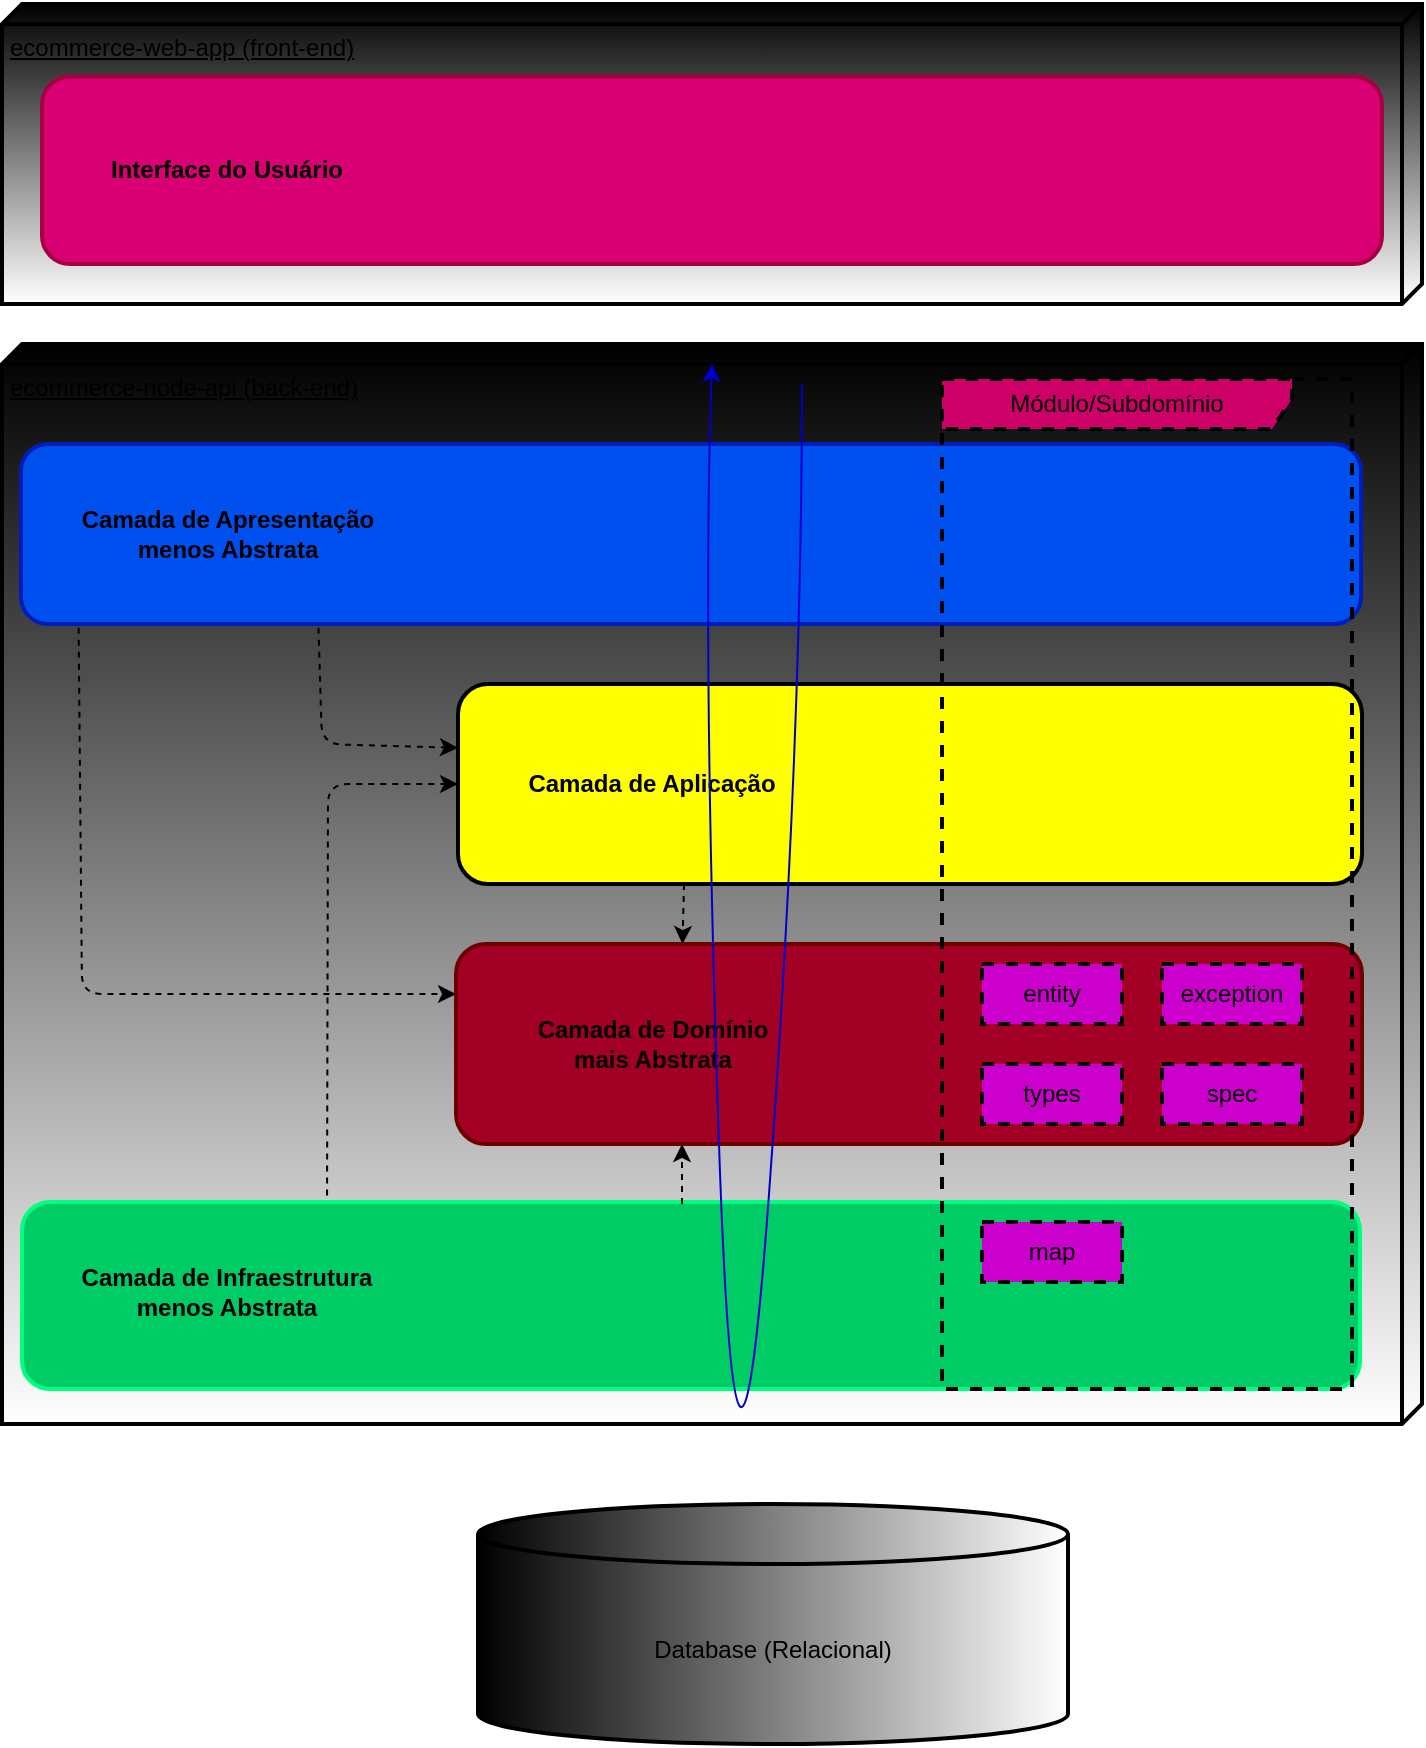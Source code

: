<mxfile>
    <diagram id="mA9TwBRVwYMheTiAssp3" name="Arquitetura em Camadas">
        <mxGraphModel dx="779" dy="549" grid="1" gridSize="10" guides="1" tooltips="1" connect="1" arrows="1" fold="1" page="1" pageScale="1" pageWidth="850" pageHeight="1100" math="0" shadow="0">
            <root>
                <mxCell id="0"/>
                <mxCell id="1" parent="0"/>
                <mxCell id="2" value="&lt;font color=&quot;#000000&quot;&gt;ecommerce-node-api (back-end)&lt;/font&gt;" style="verticalAlign=top;align=left;spacingTop=8;spacingLeft=2;spacingRight=12;shape=cube;size=10;direction=south;fontStyle=4;html=1;strokeWidth=2;fillColor=default;gradientColor=default;gradientDirection=west;" parent="1" vertex="1">
                    <mxGeometry x="40" y="350" width="710" height="540" as="geometry"/>
                </mxCell>
                <mxCell id="3" value="&lt;font color=&quot;#000000&quot;&gt;ecommerce-web-app (front-end)&lt;/font&gt;" style="verticalAlign=top;align=left;spacingTop=8;spacingLeft=2;spacingRight=12;shape=cube;size=10;direction=south;fontStyle=4;html=1;strokeWidth=2;gradientColor=default;gradientDirection=west;" parent="1" vertex="1">
                    <mxGeometry x="40" y="180" width="710" height="150" as="geometry"/>
                </mxCell>
                <mxCell id="4" value="Database (Relacional)" style="shape=cylinder3;whiteSpace=wrap;html=1;boundedLbl=1;backgroundOutline=1;size=15;strokeWidth=2;fillColor=default;gradientColor=default;gradientDirection=west;" parent="1" vertex="1">
                    <mxGeometry x="278" y="930" width="295" height="120" as="geometry"/>
                </mxCell>
                <mxCell id="5" value="" style="rounded=1;whiteSpace=wrap;html=1;strokeWidth=2;fillColor=#a20025;fontColor=#ffffff;strokeColor=#6F0000;" parent="1" vertex="1">
                    <mxGeometry x="267" y="650" width="453" height="100" as="geometry"/>
                </mxCell>
                <mxCell id="8" value="" style="rounded=1;whiteSpace=wrap;html=1;strokeWidth=2;fillColor=#FFFF00;" parent="1" vertex="1">
                    <mxGeometry x="268" y="520" width="452" height="100" as="geometry"/>
                </mxCell>
                <mxCell id="9" value="" style="rounded=1;whiteSpace=wrap;html=1;strokeWidth=2;fillColor=#00CC66;fontColor=#ffffff;strokeColor=#00FF80;" parent="1" vertex="1">
                    <mxGeometry x="50" y="779" width="669" height="93.5" as="geometry"/>
                </mxCell>
                <mxCell id="12" value="" style="rounded=1;whiteSpace=wrap;html=1;strokeWidth=2;fillColor=#0050ef;fontColor=#ffffff;strokeColor=#001DBC;" parent="1" vertex="1">
                    <mxGeometry x="49.5" y="400" width="670" height="90" as="geometry"/>
                </mxCell>
                <mxCell id="13" value="&lt;b&gt;&lt;font color=&quot;#000000&quot;&gt;Camada de Aplicação&lt;/font&gt;&lt;/b&gt;" style="text;html=1;strokeColor=none;fillColor=none;align=center;verticalAlign=middle;whiteSpace=wrap;rounded=0;strokeWidth=2;" parent="1" vertex="1">
                    <mxGeometry x="275" y="535" width="180" height="70" as="geometry"/>
                </mxCell>
                <mxCell id="14" value="&lt;b&gt;&lt;font color=&quot;#000000&quot;&gt;Camada de Domínio&lt;br&gt;mais Abstrata&lt;br&gt;&lt;/font&gt;&lt;/b&gt;" style="text;html=1;strokeColor=none;fillColor=none;align=center;verticalAlign=middle;whiteSpace=wrap;rounded=0;strokeWidth=2;" parent="1" vertex="1">
                    <mxGeometry x="277.5" y="672.5" width="175" height="55" as="geometry"/>
                </mxCell>
                <mxCell id="15" value="&lt;font color=&quot;#000000&quot;&gt;&lt;b&gt;Camada de Infraestrutura&lt;br&gt;menos Abstrata&lt;br&gt;&lt;/b&gt;&lt;/font&gt;" style="text;html=1;strokeColor=none;fillColor=none;align=center;verticalAlign=middle;whiteSpace=wrap;rounded=0;strokeWidth=2;" parent="1" vertex="1">
                    <mxGeometry x="55" y="793.5" width="195" height="60" as="geometry"/>
                </mxCell>
                <mxCell id="24" value="Módulo/Subdomínio" style="shape=umlFrame;whiteSpace=wrap;html=1;strokeWidth=2;fillColor=#CC0066;dashed=1;width=175;height=25;" parent="1" vertex="1">
                    <mxGeometry x="510" y="367.5" width="205" height="505" as="geometry"/>
                </mxCell>
                <mxCell id="25" value="entity" style="rounded=0;whiteSpace=wrap;html=1;dashed=1;strokeWidth=2;fillColor=#CC00CC;" parent="1" vertex="1">
                    <mxGeometry x="529.99" y="660" width="70.01" height="30" as="geometry"/>
                </mxCell>
                <mxCell id="26" value="types" style="rounded=0;whiteSpace=wrap;html=1;dashed=1;strokeWidth=2;fillColor=#CC00CC;" parent="1" vertex="1">
                    <mxGeometry x="530" y="710" width="70" height="30" as="geometry"/>
                </mxCell>
                <mxCell id="27" value="exception" style="rounded=0;whiteSpace=wrap;html=1;dashed=1;strokeWidth=2;fillColor=#CC00CC;" parent="1" vertex="1">
                    <mxGeometry x="620" y="660" width="70" height="30" as="geometry"/>
                </mxCell>
                <mxCell id="28" value="spec" style="rounded=0;whiteSpace=wrap;html=1;dashed=1;strokeWidth=2;fillColor=#CC00CC;" parent="1" vertex="1">
                    <mxGeometry x="620" y="710" width="70" height="30" as="geometry"/>
                </mxCell>
                <mxCell id="29" value="map" style="rounded=0;whiteSpace=wrap;html=1;dashed=1;strokeWidth=2;fillColor=#CC00CC;" parent="1" vertex="1">
                    <mxGeometry x="530" y="789" width="70" height="30" as="geometry"/>
                </mxCell>
                <mxCell id="32" value="" style="rounded=1;whiteSpace=wrap;html=1;strokeWidth=2;fillColor=#d80073;fontColor=#ffffff;strokeColor=#A50040;" parent="1" vertex="1">
                    <mxGeometry x="60" y="216.25" width="670" height="93.75" as="geometry"/>
                </mxCell>
                <mxCell id="33" value="&lt;b&gt;&lt;font color=&quot;#000000&quot;&gt;Camada de Apresentação&lt;br&gt;menos Abstrata&lt;br&gt;&lt;/font&gt;&lt;/b&gt;" style="text;html=1;strokeColor=none;fillColor=none;align=center;verticalAlign=middle;whiteSpace=wrap;rounded=0;" parent="1" vertex="1">
                    <mxGeometry x="72.5" y="420" width="160" height="50" as="geometry"/>
                </mxCell>
                <mxCell id="34" value="&lt;b&gt;&lt;font color=&quot;#000000&quot;&gt;Interface do Usuário&lt;/font&gt;&lt;/b&gt;" style="text;html=1;strokeColor=none;fillColor=none;align=center;verticalAlign=middle;whiteSpace=wrap;rounded=0;" parent="1" vertex="1">
                    <mxGeometry x="90" y="253.13" width="125" height="20" as="geometry"/>
                </mxCell>
                <mxCell id="35" value="" style="endArrow=classic;html=1;dashed=1;strokeColor=#000000;" parent="1" edge="1">
                    <mxGeometry width="50" height="50" relative="1" as="geometry">
                        <mxPoint x="380" y="780" as="sourcePoint"/>
                        <mxPoint x="380" y="750" as="targetPoint"/>
                    </mxGeometry>
                </mxCell>
                <mxCell id="36" value="" style="endArrow=classic;html=1;dashed=1;exitX=0.25;exitY=1;exitDx=0;exitDy=0;entryX=0.25;entryY=0;entryDx=0;entryDy=0;strokeColor=#000000;" parent="1" source="8" target="5" edge="1">
                    <mxGeometry width="50" height="50" relative="1" as="geometry">
                        <mxPoint x="340.349" y="796.077" as="sourcePoint"/>
                        <mxPoint x="330" y="650" as="targetPoint"/>
                    </mxGeometry>
                </mxCell>
                <mxCell id="37" value="" style="endArrow=classic;html=1;dashed=1;entryX=0;entryY=0.5;entryDx=0;entryDy=0;exitX=0.228;exitY=-0.035;exitDx=0;exitDy=0;exitPerimeter=0;strokeColor=#000000;" parent="1" source="9" target="8" edge="1">
                    <mxGeometry width="50" height="50" relative="1" as="geometry">
                        <mxPoint x="400" y="730" as="sourcePoint"/>
                        <mxPoint x="450" y="680" as="targetPoint"/>
                        <Array as="points">
                            <mxPoint x="203" y="570"/>
                        </Array>
                    </mxGeometry>
                </mxCell>
                <mxCell id="38" value="" style="endArrow=classic;html=1;dashed=1;entryX=0;entryY=0.319;entryDx=0;entryDy=0;exitX=0.222;exitY=1.021;exitDx=0;exitDy=0;exitPerimeter=0;entryPerimeter=0;strokeColor=#000000;" parent="1" source="12" target="8" edge="1">
                    <mxGeometry width="50" height="50" relative="1" as="geometry">
                        <mxPoint x="400" y="730" as="sourcePoint"/>
                        <mxPoint x="450" y="680" as="targetPoint"/>
                        <Array as="points">
                            <mxPoint x="200" y="550"/>
                        </Array>
                    </mxGeometry>
                </mxCell>
                <mxCell id="39" value="" style="endArrow=classic;html=1;dashed=1;entryX=0;entryY=0.25;entryDx=0;entryDy=0;exitX=0.043;exitY=1.021;exitDx=0;exitDy=0;exitPerimeter=0;strokeColor=#000000;" parent="1" source="12" target="5" edge="1">
                    <mxGeometry width="50" height="50" relative="1" as="geometry">
                        <mxPoint x="400" y="640" as="sourcePoint"/>
                        <mxPoint x="450" y="590" as="targetPoint"/>
                        <Array as="points">
                            <mxPoint x="80" y="675"/>
                        </Array>
                    </mxGeometry>
                </mxCell>
                <mxCell id="42" value="" style="curved=1;endArrow=classic;html=1;strokeColor=#0000CC;" parent="1" edge="1">
                    <mxGeometry width="50" height="50" relative="1" as="geometry">
                        <mxPoint x="440" y="370" as="sourcePoint"/>
                        <mxPoint x="395" y="360" as="targetPoint"/>
                        <Array as="points">
                            <mxPoint x="440" y="550"/>
                            <mxPoint x="407" y="1000"/>
                            <mxPoint x="390" y="500"/>
                        </Array>
                    </mxGeometry>
                </mxCell>
            </root>
        </mxGraphModel>
    </diagram>
    <diagram name="Arquitetura em Hexagonal" id="c8H0rsohFmDOTooCHGhM">
        <mxGraphModel dx="736" dy="519" grid="1" gridSize="10" guides="1" tooltips="1" connect="1" arrows="1" fold="1" page="1" pageScale="1" pageWidth="850" pageHeight="1100" math="0" shadow="0">
            <root>
                <mxCell id="SDtVs5Y_zorB5UPPIfcb-0"/>
                <mxCell id="SDtVs5Y_zorB5UPPIfcb-1" parent="SDtVs5Y_zorB5UPPIfcb-0"/>
                <mxCell id="SDtVs5Y_zorB5UPPIfcb-2" value="&lt;font color=&quot;#000000&quot;&gt;ecommerce-node-api (back-end)&lt;/font&gt;" style="verticalAlign=top;align=left;spacingTop=8;spacingLeft=2;spacingRight=12;shape=cube;size=10;direction=south;fontStyle=4;html=1;strokeWidth=2;fillColor=default;gradientColor=default;gradientDirection=west;" vertex="1" parent="SDtVs5Y_zorB5UPPIfcb-1">
                    <mxGeometry x="40" y="360" width="710" height="530" as="geometry"/>
                </mxCell>
                <mxCell id="gFHyhensu_FBPgxsTUyU-1" value="" style="shape=hexagon;perimeter=hexagonPerimeter2;whiteSpace=wrap;html=1;fixedSize=1;strokeWidth=1;fontColor=#ffffff;fillColor=#0050ef;strokeColor=#001DBC;size=92;rounded=1;gradientColor=#00CC66;" vertex="1" parent="SDtVs5Y_zorB5UPPIfcb-1">
                    <mxGeometry x="94" y="424.01" width="588" height="392" as="geometry"/>
                </mxCell>
                <mxCell id="gFHyhensu_FBPgxsTUyU-0" value="" style="shape=hexagon;perimeter=hexagonPerimeter2;whiteSpace=wrap;html=1;fixedSize=1;strokeWidth=1;fontColor=#ffffff;fillColor=#FFFF00;strokeColor=#2D7600;rounded=1;size=65.5;" vertex="1" parent="SDtVs5Y_zorB5UPPIfcb-1">
                    <mxGeometry x="167.25" y="472.84" width="441.5" height="294.33" as="geometry"/>
                </mxCell>
                <mxCell id="SDtVs5Y_zorB5UPPIfcb-3" value="&lt;font color=&quot;#000000&quot;&gt;ecommerce-web-app (front-end)&lt;/font&gt;" style="verticalAlign=top;align=left;spacingTop=8;spacingLeft=2;spacingRight=12;shape=cube;size=10;direction=south;fontStyle=4;html=1;strokeWidth=2;gradientColor=default;gradientDirection=west;" vertex="1" parent="SDtVs5Y_zorB5UPPIfcb-1">
                    <mxGeometry x="40" y="180" width="710" height="150" as="geometry"/>
                </mxCell>
                <mxCell id="SDtVs5Y_zorB5UPPIfcb-4" value="Database (Relacional)" style="shape=cylinder3;whiteSpace=wrap;html=1;boundedLbl=1;backgroundOutline=1;size=15;strokeWidth=2;fillColor=default;gradientColor=default;gradientDirection=west;" vertex="1" parent="SDtVs5Y_zorB5UPPIfcb-1">
                    <mxGeometry x="247.5" y="930" width="295" height="120" as="geometry"/>
                </mxCell>
                <mxCell id="SDtVs5Y_zorB5UPPIfcb-18" value="" style="rounded=1;whiteSpace=wrap;html=1;strokeWidth=2;fillColor=#d80073;fontColor=#ffffff;strokeColor=#A50040;" vertex="1" parent="SDtVs5Y_zorB5UPPIfcb-1">
                    <mxGeometry x="53" y="224.25" width="670" height="77.5" as="geometry"/>
                </mxCell>
                <mxCell id="SDtVs5Y_zorB5UPPIfcb-20" value="&lt;font color=&quot;#000000&quot;&gt;Interface do Usuário&lt;/font&gt;" style="text;html=1;strokeColor=none;fillColor=none;align=center;verticalAlign=middle;whiteSpace=wrap;rounded=0;strokeWidth=1;" vertex="1" parent="SDtVs5Y_zorB5UPPIfcb-1">
                    <mxGeometry x="120" y="253" width="125" height="20" as="geometry"/>
                </mxCell>
                <mxCell id="gFHyhensu_FBPgxsTUyU-2" value="" style="shape=hexagon;perimeter=hexagonPerimeter2;whiteSpace=wrap;html=1;fixedSize=1;strokeWidth=1;fontColor=#ffffff;fillColor=#a20025;strokeColor=#6F0000;rounded=1;size=50;" vertex="1" parent="SDtVs5Y_zorB5UPPIfcb-1">
                    <mxGeometry x="238" y="520" width="300" height="200.01" as="geometry"/>
                </mxCell>
                <mxCell id="SDtVs5Y_zorB5UPPIfcb-26" value="" style="curved=1;endArrow=classic;html=1;strokeColor=#0000CC;" edge="1" parent="SDtVs5Y_zorB5UPPIfcb-1">
                    <mxGeometry width="50" height="50" relative="1" as="geometry">
                        <mxPoint x="510" y="370" as="sourcePoint"/>
                        <mxPoint x="465" y="360" as="targetPoint"/>
                        <Array as="points">
                            <mxPoint x="510" y="550"/>
                            <mxPoint x="477" y="1000"/>
                            <mxPoint x="460" y="500"/>
                        </Array>
                    </mxGeometry>
                </mxCell>
                <mxCell id="6jJaH0fGzpv74lX6afmM-1" value="Camada de Domínio" style="text;html=1;strokeColor=none;fillColor=none;align=center;verticalAlign=middle;whiteSpace=wrap;rounded=0;shadow=0;sketch=0;strokeWidth=1;fontColor=#000000;" vertex="1" parent="SDtVs5Y_zorB5UPPIfcb-1">
                    <mxGeometry x="324" y="602.5" width="128" height="34.99" as="geometry"/>
                </mxCell>
                <mxCell id="6jJaH0fGzpv74lX6afmM-2" value="Camade de Aplicação" style="text;html=1;strokeColor=none;fillColor=none;align=center;verticalAlign=middle;whiteSpace=wrap;rounded=0;shadow=0;sketch=0;strokeWidth=1;fontColor=#000000;" vertex="1" parent="SDtVs5Y_zorB5UPPIfcb-1">
                    <mxGeometry x="320.5" y="490" width="135" height="20" as="geometry"/>
                </mxCell>
                <mxCell id="6jJaH0fGzpv74lX6afmM-3" value="Camada de Infraestrutura" style="text;html=1;strokeColor=none;fillColor=none;align=center;verticalAlign=middle;whiteSpace=wrap;rounded=0;shadow=0;sketch=0;strokeWidth=1;fontColor=#000000;" vertex="1" parent="SDtVs5Y_zorB5UPPIfcb-1">
                    <mxGeometry x="313" y="767.17" width="150" height="40" as="geometry"/>
                </mxCell>
                <mxCell id="6jJaH0fGzpv74lX6afmM-10" style="edgeStyle=none;html=1;exitX=0.5;exitY=1;exitDx=0;exitDy=0;entryX=0.5;entryY=1;entryDx=0;entryDy=0;strokeColor=#000000;fontColor=#000000;dashed=1;" edge="1" parent="SDtVs5Y_zorB5UPPIfcb-1" source="gFHyhensu_FBPgxsTUyU-1" target="gFHyhensu_FBPgxsTUyU-0">
                    <mxGeometry relative="1" as="geometry"/>
                </mxCell>
                <mxCell id="6jJaH0fGzpv74lX6afmM-12" style="edgeStyle=none;html=1;exitX=0.5;exitY=1;exitDx=0;exitDy=0;entryX=0.5;entryY=1;entryDx=0;entryDy=0;strokeColor=#000000;fontColor=#000000;dashed=1;" edge="1" parent="SDtVs5Y_zorB5UPPIfcb-1" source="gFHyhensu_FBPgxsTUyU-0" target="gFHyhensu_FBPgxsTUyU-2">
                    <mxGeometry relative="1" as="geometry"/>
                </mxCell>
                <mxCell id="5VP-90vONvzipBikjERe-2" style="edgeStyle=none;html=1;exitX=0.5;exitY=0;exitDx=0;exitDy=0;entryX=0.5;entryY=0;entryDx=0;entryDy=0;dashed=1;strokeColor=#000000;fontColor=#000000;" edge="1" parent="SDtVs5Y_zorB5UPPIfcb-1" source="gFHyhensu_FBPgxsTUyU-1" target="gFHyhensu_FBPgxsTUyU-0">
                    <mxGeometry relative="1" as="geometry"/>
                </mxCell>
                <mxCell id="5VP-90vONvzipBikjERe-1" style="edgeStyle=none;html=1;exitX=0.5;exitY=0;exitDx=0;exitDy=0;dashed=1;strokeColor=#000000;fontColor=#000000;" edge="1" parent="SDtVs5Y_zorB5UPPIfcb-1" source="gFHyhensu_FBPgxsTUyU-0" target="gFHyhensu_FBPgxsTUyU-2">
                    <mxGeometry relative="1" as="geometry"/>
                </mxCell>
                <mxCell id="5VP-90vONvzipBikjERe-3" value="" style="rounded=0;whiteSpace=wrap;html=1;shadow=0;sketch=0;strokeColor=#FFFFFF;strokeWidth=4;fontColor=#000000;fillColor=none;gradientColor=#00CC66;direction=south;dashed=1;" vertex="1" parent="SDtVs5Y_zorB5UPPIfcb-1">
                    <mxGeometry x="255.5" y="420" width="60" height="400" as="geometry"/>
                </mxCell>
                <mxCell id="TQHEmYibRkOKfrQoK7k0-0" value="Camada de Apresentação" style="text;html=1;strokeColor=none;fillColor=none;align=center;verticalAlign=middle;whiteSpace=wrap;rounded=0;shadow=0;dashed=1;sketch=0;strokeWidth=6;fontColor=#000000;" vertex="1" parent="SDtVs5Y_zorB5UPPIfcb-1">
                    <mxGeometry x="303" y="430" width="170" height="30" as="geometry"/>
                </mxCell>
            </root>
        </mxGraphModel>
    </diagram>
</mxfile>